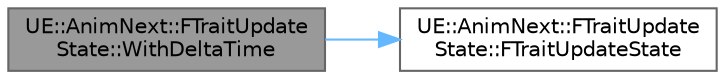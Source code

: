 digraph "UE::AnimNext::FTraitUpdateState::WithDeltaTime"
{
 // INTERACTIVE_SVG=YES
 // LATEX_PDF_SIZE
  bgcolor="transparent";
  edge [fontname=Helvetica,fontsize=10,labelfontname=Helvetica,labelfontsize=10];
  node [fontname=Helvetica,fontsize=10,shape=box,height=0.2,width=0.4];
  rankdir="LR";
  Node1 [id="Node000001",label="UE::AnimNext::FTraitUpdate\lState::WithDeltaTime",height=0.2,width=0.4,color="gray40", fillcolor="grey60", style="filled", fontcolor="black",tooltip=" "];
  Node1 -> Node2 [id="edge1_Node000001_Node000002",color="steelblue1",style="solid",tooltip=" "];
  Node2 [id="Node000002",label="UE::AnimNext::FTraitUpdate\lState::FTraitUpdateState",height=0.2,width=0.4,color="grey40", fillcolor="white", style="filled",URL="$d6/d04/structUE_1_1AnimNext_1_1FTraitUpdateState.html#ab8a24a03b3f423c60aad80a442c66044",tooltip=" "];
}
